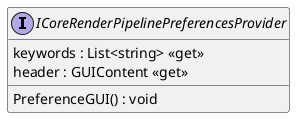 @startuml
interface ICoreRenderPipelinePreferencesProvider {
    keywords : List<string> <<get>>
    header : GUIContent <<get>>
    PreferenceGUI() : void
}
@enduml
